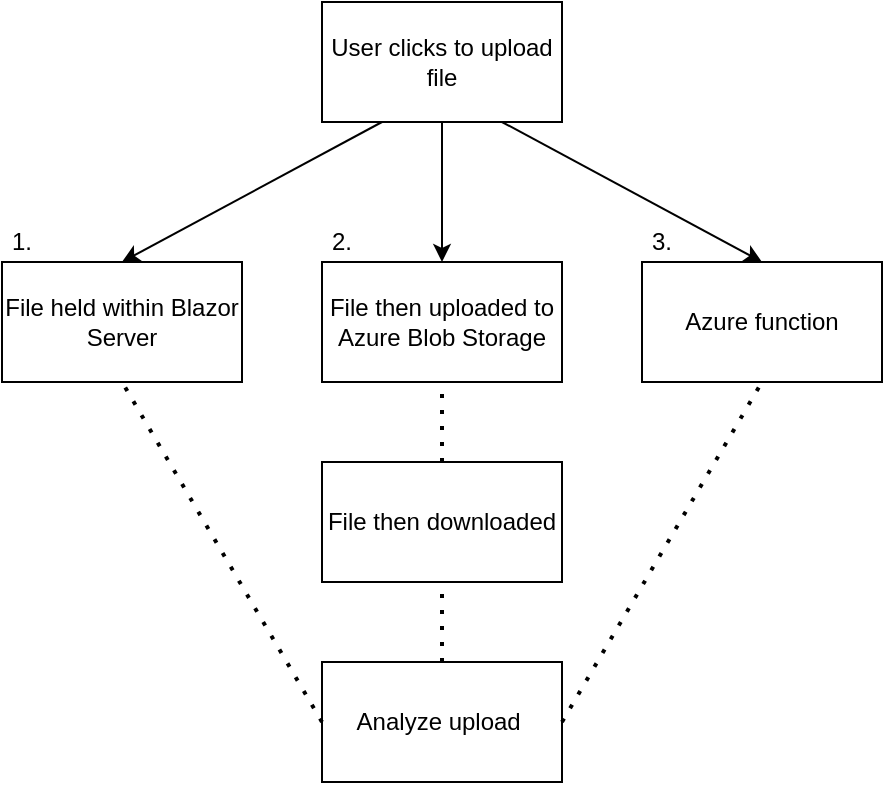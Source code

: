 <mxfile version="18.2.0" type="device"><diagram id="17RDSvS5K5f4bPheQyYN" name="Page-1"><mxGraphModel dx="866" dy="562" grid="1" gridSize="10" guides="1" tooltips="1" connect="1" arrows="1" fold="1" page="0" pageScale="1" pageWidth="827" pageHeight="1169" math="0" shadow="0"><root><mxCell id="0"/><mxCell id="1" parent="0"/><mxCell id="6X0SeqYWahivDNjgd5ON-1" value="User clicks to upload file" style="rounded=0;whiteSpace=wrap;html=1;" vertex="1" parent="1"><mxGeometry x="330" y="40" width="120" height="60" as="geometry"/></mxCell><mxCell id="6X0SeqYWahivDNjgd5ON-2" value="File held within Blazor Server" style="rounded=0;whiteSpace=wrap;html=1;" vertex="1" parent="1"><mxGeometry x="170" y="170" width="120" height="60" as="geometry"/></mxCell><mxCell id="6X0SeqYWahivDNjgd5ON-3" value="Analyze upload&amp;nbsp;" style="rounded=0;whiteSpace=wrap;html=1;" vertex="1" parent="1"><mxGeometry x="330" y="370" width="120" height="60" as="geometry"/></mxCell><mxCell id="6X0SeqYWahivDNjgd5ON-4" value="File then uploaded to Azure Blob Storage" style="rounded=0;whiteSpace=wrap;html=1;" vertex="1" parent="1"><mxGeometry x="330" y="170" width="120" height="60" as="geometry"/></mxCell><mxCell id="6X0SeqYWahivDNjgd5ON-5" value="Azure function" style="rounded=0;whiteSpace=wrap;html=1;" vertex="1" parent="1"><mxGeometry x="490" y="170" width="120" height="60" as="geometry"/></mxCell><mxCell id="6X0SeqYWahivDNjgd5ON-6" value="File then downloaded" style="rounded=0;whiteSpace=wrap;html=1;" vertex="1" parent="1"><mxGeometry x="330" y="270" width="120" height="60" as="geometry"/></mxCell><mxCell id="6X0SeqYWahivDNjgd5ON-7" value="" style="endArrow=classic;html=1;rounded=0;entryX=0.5;entryY=0;entryDx=0;entryDy=0;exitX=0.5;exitY=1;exitDx=0;exitDy=0;" edge="1" parent="1" source="6X0SeqYWahivDNjgd5ON-1" target="6X0SeqYWahivDNjgd5ON-4"><mxGeometry width="50" height="50" relative="1" as="geometry"><mxPoint x="480" y="100" as="sourcePoint"/><mxPoint x="430" y="150" as="targetPoint"/></mxGeometry></mxCell><mxCell id="6X0SeqYWahivDNjgd5ON-8" value="" style="endArrow=classic;html=1;rounded=0;entryX=0.5;entryY=0;entryDx=0;entryDy=0;exitX=0.25;exitY=1;exitDx=0;exitDy=0;" edge="1" parent="1" source="6X0SeqYWahivDNjgd5ON-1" target="6X0SeqYWahivDNjgd5ON-2"><mxGeometry width="50" height="50" relative="1" as="geometry"><mxPoint x="340" y="110" as="sourcePoint"/><mxPoint x="340" y="180" as="targetPoint"/></mxGeometry></mxCell><mxCell id="6X0SeqYWahivDNjgd5ON-9" value="" style="endArrow=classic;html=1;rounded=0;entryX=0.5;entryY=0;entryDx=0;entryDy=0;exitX=0.75;exitY=1;exitDx=0;exitDy=0;" edge="1" parent="1" source="6X0SeqYWahivDNjgd5ON-1" target="6X0SeqYWahivDNjgd5ON-5"><mxGeometry width="50" height="50" relative="1" as="geometry"><mxPoint x="410" y="120" as="sourcePoint"/><mxPoint x="410" y="190" as="targetPoint"/></mxGeometry></mxCell><mxCell id="6X0SeqYWahivDNjgd5ON-11" value="" style="endArrow=none;dashed=1;html=1;dashPattern=1 3;strokeWidth=2;rounded=0;entryX=0.5;entryY=1;entryDx=0;entryDy=0;exitX=0.5;exitY=0;exitDx=0;exitDy=0;" edge="1" parent="1" source="6X0SeqYWahivDNjgd5ON-6" target="6X0SeqYWahivDNjgd5ON-4"><mxGeometry width="50" height="50" relative="1" as="geometry"><mxPoint x="390" y="250" as="sourcePoint"/><mxPoint x="440" y="260" as="targetPoint"/></mxGeometry></mxCell><mxCell id="6X0SeqYWahivDNjgd5ON-12" value="" style="endArrow=none;dashed=1;html=1;dashPattern=1 3;strokeWidth=2;rounded=0;entryX=0.5;entryY=1;entryDx=0;entryDy=0;exitX=0;exitY=0.5;exitDx=0;exitDy=0;" edge="1" parent="1" source="6X0SeqYWahivDNjgd5ON-3" target="6X0SeqYWahivDNjgd5ON-2"><mxGeometry width="50" height="50" relative="1" as="geometry"><mxPoint x="400" y="280" as="sourcePoint"/><mxPoint x="400" y="240" as="targetPoint"/></mxGeometry></mxCell><mxCell id="6X0SeqYWahivDNjgd5ON-16" value="" style="endArrow=none;dashed=1;html=1;dashPattern=1 3;strokeWidth=2;rounded=0;entryX=0.5;entryY=1;entryDx=0;entryDy=0;exitX=0.5;exitY=0;exitDx=0;exitDy=0;" edge="1" parent="1" source="6X0SeqYWahivDNjgd5ON-3" target="6X0SeqYWahivDNjgd5ON-6"><mxGeometry width="50" height="50" relative="1" as="geometry"><mxPoint x="370" y="425" as="sourcePoint"/><mxPoint x="420" y="375" as="targetPoint"/></mxGeometry></mxCell><mxCell id="6X0SeqYWahivDNjgd5ON-17" value="" style="endArrow=none;dashed=1;html=1;dashPattern=1 3;strokeWidth=2;rounded=0;entryX=0.5;entryY=1;entryDx=0;entryDy=0;exitX=1;exitY=0.5;exitDx=0;exitDy=0;" edge="1" parent="1" source="6X0SeqYWahivDNjgd5ON-3" target="6X0SeqYWahivDNjgd5ON-5"><mxGeometry width="50" height="50" relative="1" as="geometry"><mxPoint x="660" y="430" as="sourcePoint"/><mxPoint x="560" y="260" as="targetPoint"/></mxGeometry></mxCell><mxCell id="6X0SeqYWahivDNjgd5ON-18" value="1." style="text;html=1;strokeColor=none;fillColor=none;align=center;verticalAlign=middle;whiteSpace=wrap;rounded=0;" vertex="1" parent="1"><mxGeometry x="170" y="150" width="20" height="20" as="geometry"/></mxCell><mxCell id="6X0SeqYWahivDNjgd5ON-19" value="2." style="text;html=1;strokeColor=none;fillColor=none;align=center;verticalAlign=middle;whiteSpace=wrap;rounded=0;" vertex="1" parent="1"><mxGeometry x="330" y="150" width="20" height="20" as="geometry"/></mxCell><mxCell id="6X0SeqYWahivDNjgd5ON-20" value="3." style="text;html=1;strokeColor=none;fillColor=none;align=center;verticalAlign=middle;whiteSpace=wrap;rounded=0;" vertex="1" parent="1"><mxGeometry x="490" y="150" width="20" height="20" as="geometry"/></mxCell></root></mxGraphModel></diagram></mxfile>